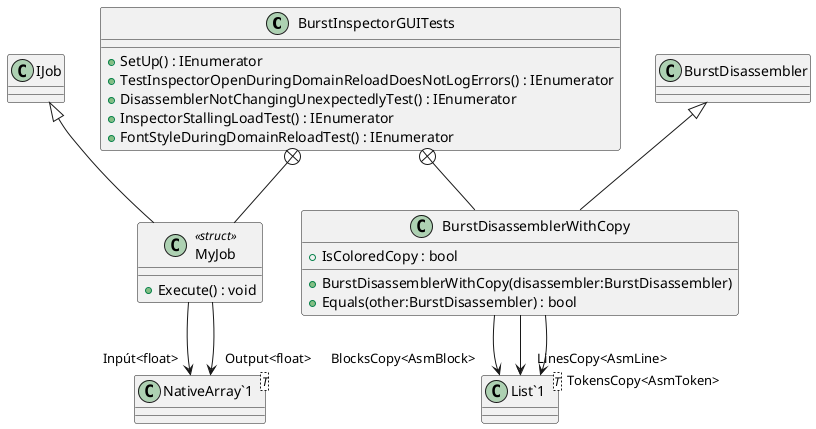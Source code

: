 @startuml
class BurstInspectorGUITests {
    + SetUp() : IEnumerator
    + TestInspectorOpenDuringDomainReloadDoesNotLogErrors() : IEnumerator
    + DisassemblerNotChangingUnexpectedlyTest() : IEnumerator
    + InspectorStallingLoadTest() : IEnumerator
    + FontStyleDuringDomainReloadTest() : IEnumerator
}
class MyJob <<struct>> {
    + Execute() : void
}
class BurstDisassemblerWithCopy {
    + IsColoredCopy : bool
    + BurstDisassemblerWithCopy(disassembler:BurstDisassembler)
    + Equals(other:BurstDisassembler) : bool
}
class "NativeArray`1"<T> {
}
class "List`1"<T> {
}
BurstInspectorGUITests +-- MyJob
IJob <|-- MyJob
MyJob --> "Inpút<float>" "NativeArray`1"
MyJob --> "Output<float>" "NativeArray`1"
BurstInspectorGUITests +-- BurstDisassemblerWithCopy
BurstDisassembler <|-- BurstDisassemblerWithCopy
BurstDisassemblerWithCopy --> "BlocksCopy<AsmBlock>" "List`1"
BurstDisassemblerWithCopy --> "LinesCopy<AsmLine>" "List`1"
BurstDisassemblerWithCopy --> "TokensCopy<AsmToken>" "List`1"
@enduml
